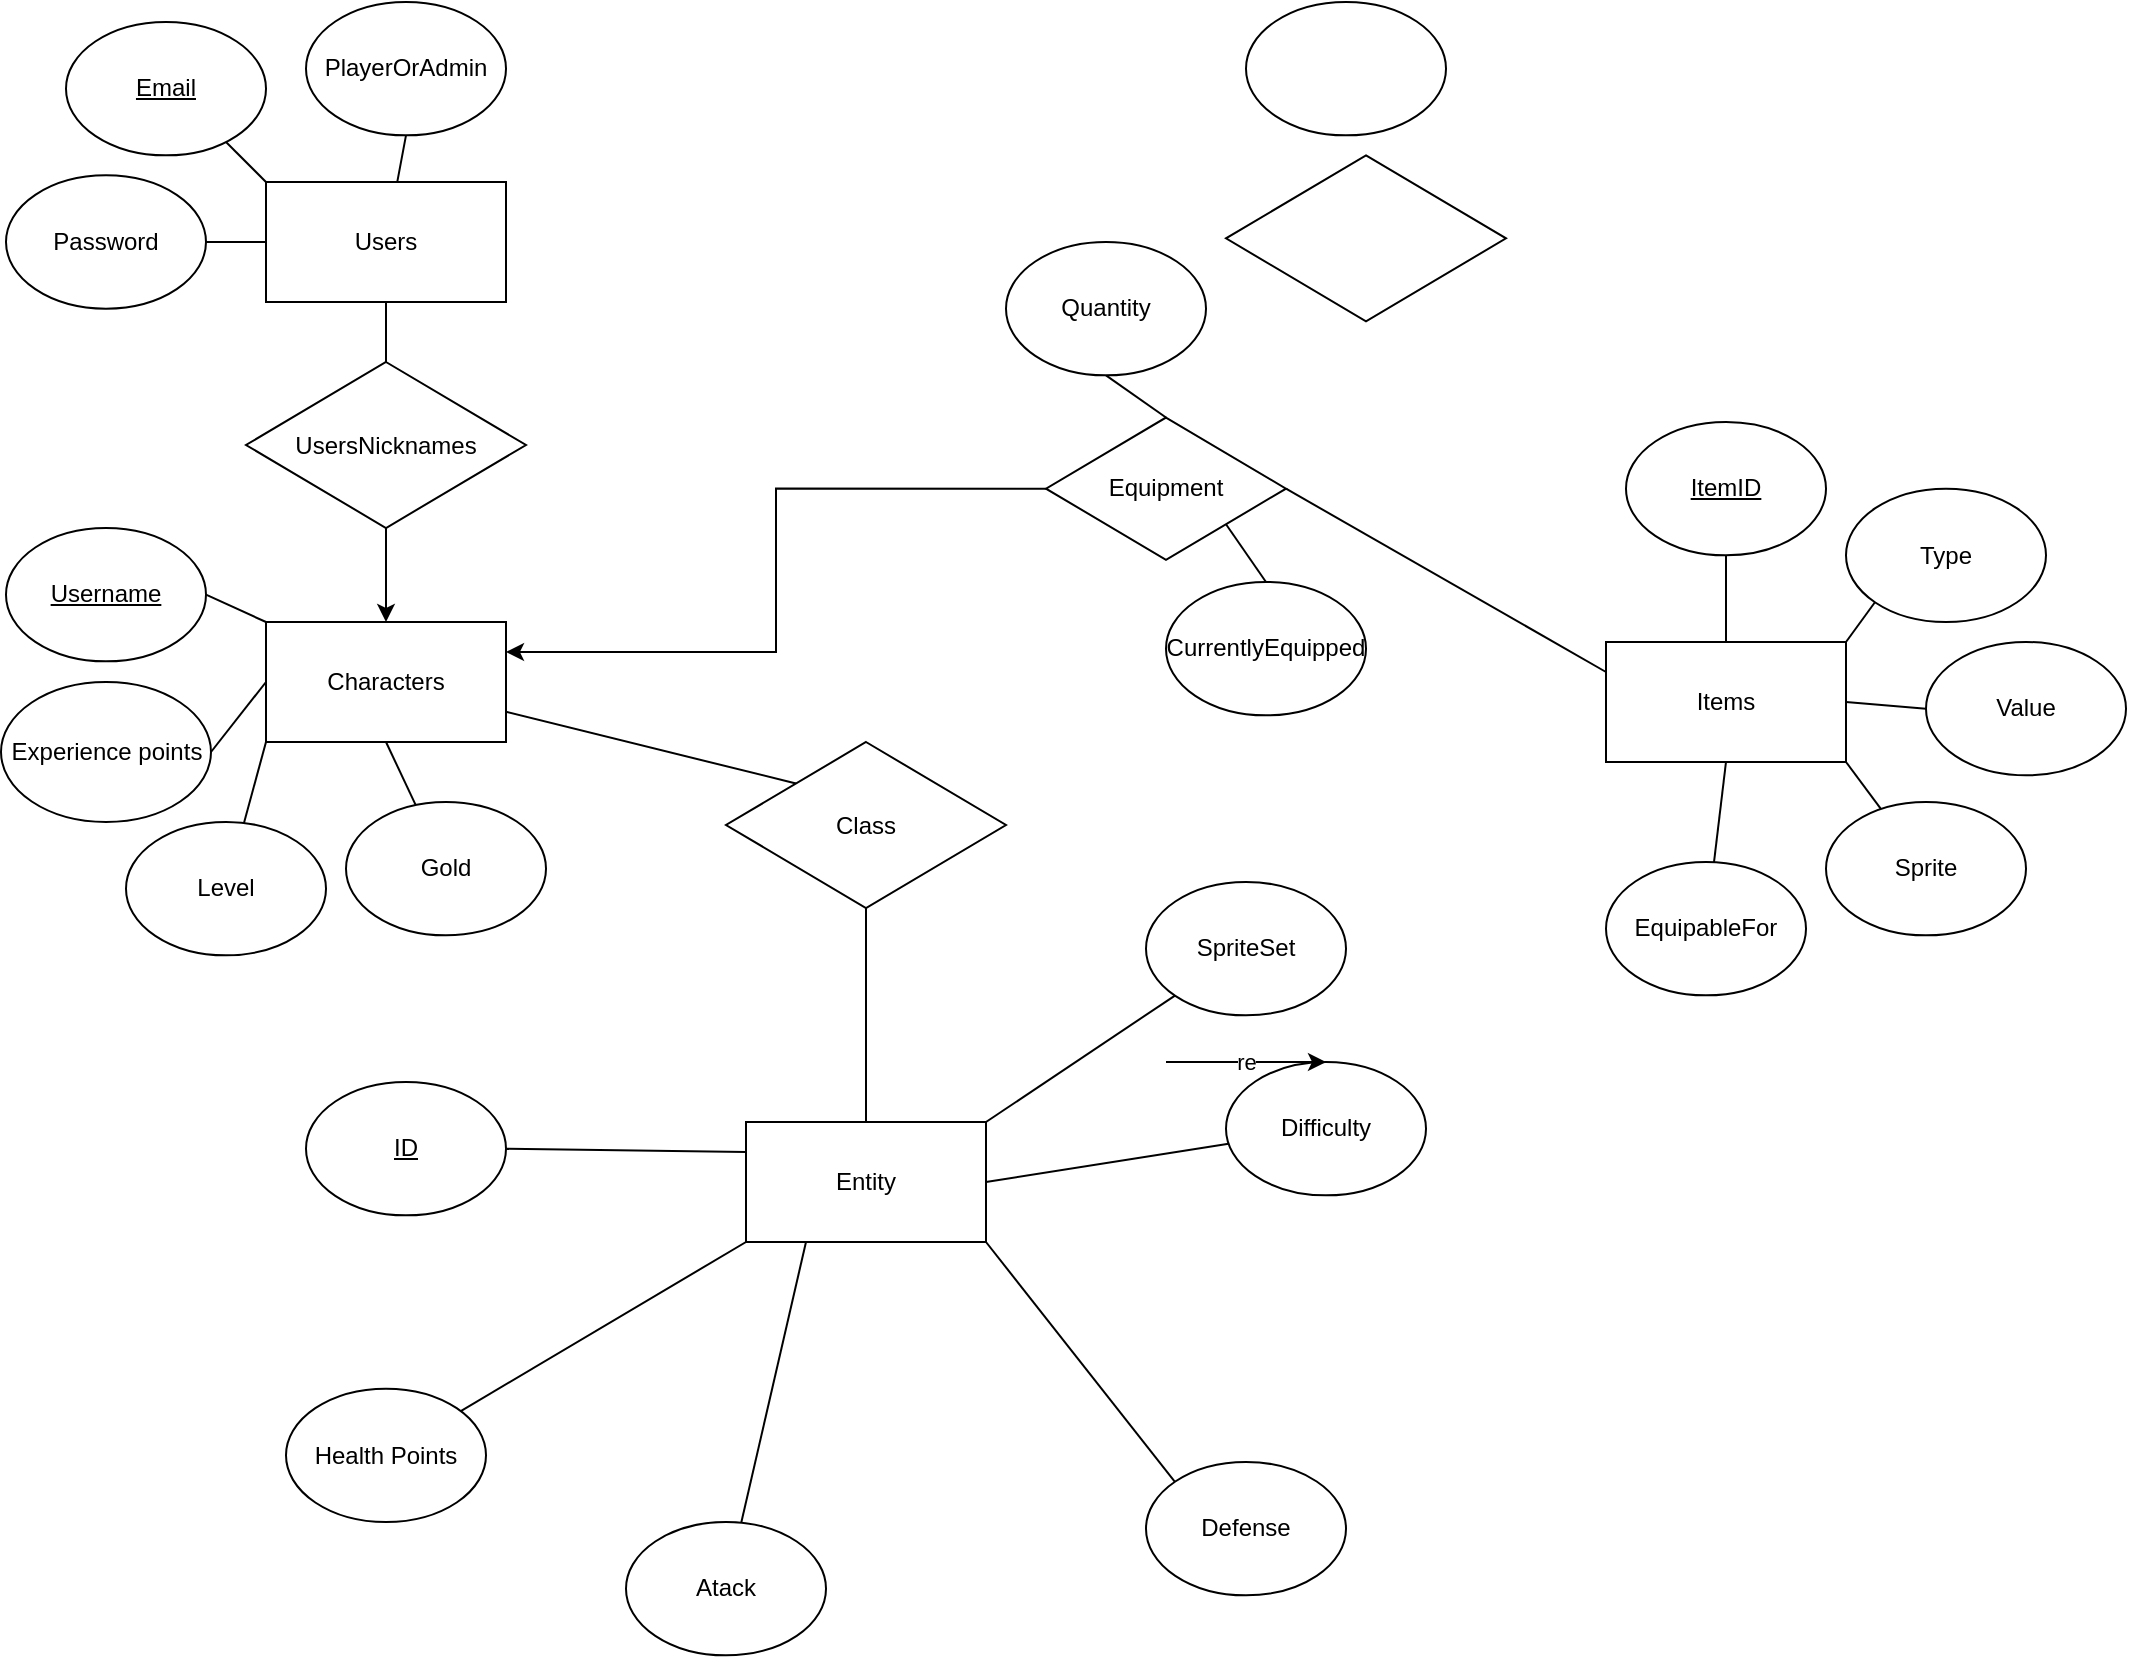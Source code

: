 <mxfile version="24.5.2" type="device">
  <diagram name="Strona-1" id="scvJG1-VzAbe6n1vqrty">
    <mxGraphModel dx="1232" dy="1097" grid="1" gridSize="10" guides="1" tooltips="1" connect="1" arrows="1" fold="1" page="1" pageScale="1" pageWidth="827" pageHeight="1169" math="0" shadow="0">
      <root>
        <mxCell id="0" />
        <mxCell id="1" parent="0" />
        <mxCell id="g5439qCMq44ansru3MDE-8" style="edgeStyle=orthogonalEdgeStyle;rounded=0;orthogonalLoop=1;jettySize=auto;html=1;entryX=0.5;entryY=0;entryDx=0;entryDy=0;endArrow=none;endFill=0;" parent="1" source="g5439qCMq44ansru3MDE-1" target="g5439qCMq44ansru3MDE-7" edge="1">
          <mxGeometry relative="1" as="geometry" />
        </mxCell>
        <mxCell id="g5439qCMq44ansru3MDE-15" style="rounded=0;orthogonalLoop=1;jettySize=auto;html=1;entryX=0.5;entryY=1;entryDx=0;entryDy=0;endArrow=none;endFill=0;" parent="1" source="g5439qCMq44ansru3MDE-1" target="g5439qCMq44ansru3MDE-5" edge="1">
          <mxGeometry relative="1" as="geometry" />
        </mxCell>
        <mxCell id="g5439qCMq44ansru3MDE-17" style="rounded=0;orthogonalLoop=1;jettySize=auto;html=1;entryX=1;entryY=0.5;entryDx=0;entryDy=0;endArrow=none;endFill=0;" parent="1" source="g5439qCMq44ansru3MDE-1" target="g5439qCMq44ansru3MDE-4" edge="1">
          <mxGeometry relative="1" as="geometry" />
        </mxCell>
        <mxCell id="g5439qCMq44ansru3MDE-1" value="Users" style="rounded=0;whiteSpace=wrap;html=1;" parent="1" vertex="1">
          <mxGeometry x="180" y="120" width="120" height="60" as="geometry" />
        </mxCell>
        <mxCell id="g5439qCMq44ansru3MDE-2" value="Atack" style="ellipse;whiteSpace=wrap;html=1;" parent="1" vertex="1">
          <mxGeometry x="360" y="790" width="100" height="66.67" as="geometry" />
        </mxCell>
        <mxCell id="g5439qCMq44ansru3MDE-3" value="&lt;u&gt;Email&lt;/u&gt;" style="ellipse;whiteSpace=wrap;html=1;" parent="1" vertex="1">
          <mxGeometry x="80" y="40" width="100" height="66.67" as="geometry" />
        </mxCell>
        <mxCell id="g5439qCMq44ansru3MDE-4" value="Password" style="ellipse;whiteSpace=wrap;html=1;" parent="1" vertex="1">
          <mxGeometry x="50" y="116.66" width="100" height="66.67" as="geometry" />
        </mxCell>
        <mxCell id="g5439qCMq44ansru3MDE-5" value="PlayerOrAdmin" style="ellipse;whiteSpace=wrap;html=1;" parent="1" vertex="1">
          <mxGeometry x="200" y="30" width="100" height="66.67" as="geometry" />
        </mxCell>
        <mxCell id="g5439qCMq44ansru3MDE-6" value="" style="rhombus;whiteSpace=wrap;html=1;" parent="1" vertex="1">
          <mxGeometry x="660" y="106.67" width="140" height="83" as="geometry" />
        </mxCell>
        <mxCell id="g5439qCMq44ansru3MDE-18" style="edgeStyle=orthogonalEdgeStyle;rounded=0;orthogonalLoop=1;jettySize=auto;html=1;exitX=0.5;exitY=1;exitDx=0;exitDy=0;" parent="1" source="g5439qCMq44ansru3MDE-7" target="g5439qCMq44ansru3MDE-9" edge="1">
          <mxGeometry relative="1" as="geometry" />
        </mxCell>
        <mxCell id="g5439qCMq44ansru3MDE-7" value="UsersNicknames" style="rhombus;whiteSpace=wrap;html=1;" parent="1" vertex="1">
          <mxGeometry x="170" y="210" width="140" height="83" as="geometry" />
        </mxCell>
        <mxCell id="g5439qCMq44ansru3MDE-19" style="rounded=0;orthogonalLoop=1;jettySize=auto;html=1;entryX=0;entryY=0;entryDx=0;entryDy=0;endArrow=none;endFill=0;" parent="1" source="g5439qCMq44ansru3MDE-9" target="g5439qCMq44ansru3MDE-14" edge="1">
          <mxGeometry relative="1" as="geometry" />
        </mxCell>
        <mxCell id="g5439qCMq44ansru3MDE-20" style="rounded=0;orthogonalLoop=1;jettySize=auto;html=1;exitX=0;exitY=0;exitDx=0;exitDy=0;entryX=1;entryY=0.5;entryDx=0;entryDy=0;endArrow=none;endFill=0;" parent="1" source="g5439qCMq44ansru3MDE-9" target="g5439qCMq44ansru3MDE-10" edge="1">
          <mxGeometry relative="1" as="geometry" />
        </mxCell>
        <mxCell id="g5439qCMq44ansru3MDE-21" style="rounded=0;orthogonalLoop=1;jettySize=auto;html=1;exitX=0;exitY=0.5;exitDx=0;exitDy=0;entryX=1;entryY=0.5;entryDx=0;entryDy=0;endArrow=none;endFill=0;" parent="1" source="g5439qCMq44ansru3MDE-9" target="g5439qCMq44ansru3MDE-11" edge="1">
          <mxGeometry relative="1" as="geometry" />
        </mxCell>
        <mxCell id="g5439qCMq44ansru3MDE-22" style="rounded=0;orthogonalLoop=1;jettySize=auto;html=1;exitX=0;exitY=1;exitDx=0;exitDy=0;endArrow=none;endFill=0;" parent="1" source="g5439qCMq44ansru3MDE-9" target="g5439qCMq44ansru3MDE-12" edge="1">
          <mxGeometry relative="1" as="geometry" />
        </mxCell>
        <mxCell id="g5439qCMq44ansru3MDE-23" style="rounded=0;orthogonalLoop=1;jettySize=auto;html=1;exitX=0.5;exitY=1;exitDx=0;exitDy=0;endArrow=none;endFill=0;" parent="1" source="g5439qCMq44ansru3MDE-9" target="g5439qCMq44ansru3MDE-13" edge="1">
          <mxGeometry relative="1" as="geometry" />
        </mxCell>
        <mxCell id="g5439qCMq44ansru3MDE-9" value="Characters" style="rounded=0;whiteSpace=wrap;html=1;" parent="1" vertex="1">
          <mxGeometry x="180" y="340" width="120" height="60" as="geometry" />
        </mxCell>
        <mxCell id="g5439qCMq44ansru3MDE-10" value="&lt;u&gt;Username&lt;/u&gt;" style="ellipse;whiteSpace=wrap;html=1;" parent="1" vertex="1">
          <mxGeometry x="50" y="293" width="100" height="66.67" as="geometry" />
        </mxCell>
        <mxCell id="g5439qCMq44ansru3MDE-11" value="Experience points" style="ellipse;whiteSpace=wrap;html=1;" parent="1" vertex="1">
          <mxGeometry x="47.5" y="370" width="105" height="70" as="geometry" />
        </mxCell>
        <mxCell id="g5439qCMq44ansru3MDE-12" value="Level" style="ellipse;whiteSpace=wrap;html=1;" parent="1" vertex="1">
          <mxGeometry x="110" y="440" width="100" height="66.67" as="geometry" />
        </mxCell>
        <mxCell id="g5439qCMq44ansru3MDE-13" value="Gold" style="ellipse;whiteSpace=wrap;html=1;" parent="1" vertex="1">
          <mxGeometry x="220" y="430" width="100" height="66.67" as="geometry" />
        </mxCell>
        <mxCell id="g5439qCMq44ansru3MDE-25" style="rounded=0;orthogonalLoop=1;jettySize=auto;html=1;exitX=0.5;exitY=1;exitDx=0;exitDy=0;endArrow=none;endFill=0;" parent="1" source="g5439qCMq44ansru3MDE-14" target="g5439qCMq44ansru3MDE-24" edge="1">
          <mxGeometry relative="1" as="geometry" />
        </mxCell>
        <mxCell id="g5439qCMq44ansru3MDE-14" value="Class" style="rhombus;whiteSpace=wrap;html=1;" parent="1" vertex="1">
          <mxGeometry x="410" y="400" width="140" height="83" as="geometry" />
        </mxCell>
        <mxCell id="g5439qCMq44ansru3MDE-16" style="rounded=0;orthogonalLoop=1;jettySize=auto;html=1;exitX=0;exitY=0;exitDx=0;exitDy=0;entryX=0.8;entryY=0.9;entryDx=0;entryDy=0;entryPerimeter=0;endArrow=none;endFill=0;" parent="1" source="g5439qCMq44ansru3MDE-1" target="g5439qCMq44ansru3MDE-3" edge="1">
          <mxGeometry relative="1" as="geometry" />
        </mxCell>
        <mxCell id="g5439qCMq44ansru3MDE-27" style="rounded=0;orthogonalLoop=1;jettySize=auto;html=1;exitX=0;exitY=0.25;exitDx=0;exitDy=0;entryX=1;entryY=0.5;entryDx=0;entryDy=0;endArrow=none;endFill=0;" parent="1" source="g5439qCMq44ansru3MDE-24" target="g5439qCMq44ansru3MDE-26" edge="1">
          <mxGeometry relative="1" as="geometry" />
        </mxCell>
        <mxCell id="g5439qCMq44ansru3MDE-34" style="rounded=0;orthogonalLoop=1;jettySize=auto;html=1;exitX=0;exitY=1;exitDx=0;exitDy=0;endArrow=none;endFill=0;" parent="1" source="g5439qCMq44ansru3MDE-24" target="g5439qCMq44ansru3MDE-28" edge="1">
          <mxGeometry relative="1" as="geometry" />
        </mxCell>
        <mxCell id="g5439qCMq44ansru3MDE-35" style="rounded=0;orthogonalLoop=1;jettySize=auto;html=1;exitX=0.25;exitY=1;exitDx=0;exitDy=0;endArrow=none;endFill=0;" parent="1" source="g5439qCMq44ansru3MDE-24" target="g5439qCMq44ansru3MDE-2" edge="1">
          <mxGeometry relative="1" as="geometry" />
        </mxCell>
        <mxCell id="g5439qCMq44ansru3MDE-36" style="rounded=0;orthogonalLoop=1;jettySize=auto;html=1;exitX=1;exitY=0;exitDx=0;exitDy=0;entryX=0;entryY=1;entryDx=0;entryDy=0;endArrow=none;endFill=0;" parent="1" source="g5439qCMq44ansru3MDE-24" target="g5439qCMq44ansru3MDE-30" edge="1">
          <mxGeometry relative="1" as="geometry" />
        </mxCell>
        <mxCell id="g5439qCMq44ansru3MDE-37" style="rounded=0;orthogonalLoop=1;jettySize=auto;html=1;exitX=1;exitY=0.5;exitDx=0;exitDy=0;endArrow=none;endFill=0;" parent="1" source="g5439qCMq44ansru3MDE-24" target="g5439qCMq44ansru3MDE-33" edge="1">
          <mxGeometry relative="1" as="geometry" />
        </mxCell>
        <mxCell id="g5439qCMq44ansru3MDE-38" style="rounded=0;orthogonalLoop=1;jettySize=auto;html=1;exitX=1;exitY=1;exitDx=0;exitDy=0;entryX=0;entryY=0;entryDx=0;entryDy=0;endArrow=none;endFill=0;" parent="1" source="g5439qCMq44ansru3MDE-24" target="g5439qCMq44ansru3MDE-32" edge="1">
          <mxGeometry relative="1" as="geometry" />
        </mxCell>
        <mxCell id="g5439qCMq44ansru3MDE-24" value="Entity" style="rounded=0;whiteSpace=wrap;html=1;" parent="1" vertex="1">
          <mxGeometry x="420" y="590" width="120" height="60" as="geometry" />
        </mxCell>
        <mxCell id="g5439qCMq44ansru3MDE-26" value="ID" style="ellipse;whiteSpace=wrap;html=1;fontStyle=4" parent="1" vertex="1">
          <mxGeometry x="200" y="570" width="100" height="66.67" as="geometry" />
        </mxCell>
        <mxCell id="g5439qCMq44ansru3MDE-28" value="Health Points" style="ellipse;whiteSpace=wrap;html=1;" parent="1" vertex="1">
          <mxGeometry x="190" y="723.33" width="100" height="66.67" as="geometry" />
        </mxCell>
        <mxCell id="g5439qCMq44ansru3MDE-29" value="" style="ellipse;whiteSpace=wrap;html=1;" parent="1" vertex="1">
          <mxGeometry x="670" y="30.0" width="100" height="66.67" as="geometry" />
        </mxCell>
        <mxCell id="g5439qCMq44ansru3MDE-30" value="SpriteSet" style="ellipse;whiteSpace=wrap;html=1;" parent="1" vertex="1">
          <mxGeometry x="620" y="470.0" width="100" height="66.67" as="geometry" />
        </mxCell>
        <mxCell id="g5439qCMq44ansru3MDE-32" value="Defense" style="ellipse;whiteSpace=wrap;html=1;" parent="1" vertex="1">
          <mxGeometry x="620" y="760" width="100" height="66.67" as="geometry" />
        </mxCell>
        <mxCell id="g5439qCMq44ansru3MDE-33" value="Difficulty" style="ellipse;whiteSpace=wrap;html=1;" parent="1" vertex="1">
          <mxGeometry x="660" y="560" width="100" height="66.67" as="geometry" />
        </mxCell>
        <mxCell id="g5439qCMq44ansru3MDE-48" style="rounded=0;orthogonalLoop=1;jettySize=auto;html=1;exitX=0.5;exitY=0;exitDx=0;exitDy=0;entryX=0.5;entryY=1;entryDx=0;entryDy=0;endArrow=none;endFill=0;" parent="1" source="g5439qCMq44ansru3MDE-39" target="g5439qCMq44ansru3MDE-40" edge="1">
          <mxGeometry relative="1" as="geometry" />
        </mxCell>
        <mxCell id="g5439qCMq44ansru3MDE-49" style="rounded=0;orthogonalLoop=1;jettySize=auto;html=1;exitX=1;exitY=0;exitDx=0;exitDy=0;entryX=0;entryY=1;entryDx=0;entryDy=0;endArrow=none;endFill=0;" parent="1" source="g5439qCMq44ansru3MDE-39" target="g5439qCMq44ansru3MDE-42" edge="1">
          <mxGeometry relative="1" as="geometry" />
        </mxCell>
        <mxCell id="g5439qCMq44ansru3MDE-50" style="rounded=0;orthogonalLoop=1;jettySize=auto;html=1;exitX=1;exitY=0.5;exitDx=0;exitDy=0;entryX=0;entryY=0.5;entryDx=0;entryDy=0;endArrow=none;endFill=0;" parent="1" source="g5439qCMq44ansru3MDE-39" target="g5439qCMq44ansru3MDE-45" edge="1">
          <mxGeometry relative="1" as="geometry" />
        </mxCell>
        <mxCell id="g5439qCMq44ansru3MDE-52" style="rounded=0;orthogonalLoop=1;jettySize=auto;html=1;exitX=0.5;exitY=1;exitDx=0;exitDy=0;endArrow=none;endFill=0;" parent="1" source="g5439qCMq44ansru3MDE-39" target="g5439qCMq44ansru3MDE-47" edge="1">
          <mxGeometry relative="1" as="geometry" />
        </mxCell>
        <mxCell id="g5439qCMq44ansru3MDE-60" style="rounded=0;orthogonalLoop=1;jettySize=auto;html=1;exitX=0;exitY=0.25;exitDx=0;exitDy=0;entryX=1;entryY=0.5;entryDx=0;entryDy=0;endArrow=none;endFill=0;" parent="1" source="g5439qCMq44ansru3MDE-39" target="g5439qCMq44ansru3MDE-53" edge="1">
          <mxGeometry relative="1" as="geometry" />
        </mxCell>
        <mxCell id="g5439qCMq44ansru3MDE-39" value="Items" style="rounded=0;whiteSpace=wrap;html=1;" parent="1" vertex="1">
          <mxGeometry x="850" y="350" width="120" height="60" as="geometry" />
        </mxCell>
        <mxCell id="g5439qCMq44ansru3MDE-40" value="&lt;u&gt;ItemID&lt;/u&gt;" style="ellipse;whiteSpace=wrap;html=1;" parent="1" vertex="1">
          <mxGeometry x="860" y="240.0" width="100" height="66.67" as="geometry" />
        </mxCell>
        <mxCell id="g5439qCMq44ansru3MDE-42" value="Type" style="ellipse;whiteSpace=wrap;html=1;" parent="1" vertex="1">
          <mxGeometry x="970" y="273.33" width="100" height="66.67" as="geometry" />
        </mxCell>
        <mxCell id="g5439qCMq44ansru3MDE-45" value="Value" style="ellipse;whiteSpace=wrap;html=1;" parent="1" vertex="1">
          <mxGeometry x="1010" y="350" width="100" height="66.67" as="geometry" />
        </mxCell>
        <mxCell id="g5439qCMq44ansru3MDE-46" value="Sprite" style="ellipse;whiteSpace=wrap;html=1;" parent="1" vertex="1">
          <mxGeometry x="960" y="430" width="100" height="66.67" as="geometry" />
        </mxCell>
        <mxCell id="g5439qCMq44ansru3MDE-47" value="EquipableFor" style="ellipse;whiteSpace=wrap;html=1;" parent="1" vertex="1">
          <mxGeometry x="850" y="460" width="100" height="66.67" as="geometry" />
        </mxCell>
        <mxCell id="g5439qCMq44ansru3MDE-51" style="rounded=0;orthogonalLoop=1;jettySize=auto;html=1;exitX=1;exitY=1;exitDx=0;exitDy=0;endArrow=none;endFill=0;" parent="1" source="g5439qCMq44ansru3MDE-39" target="g5439qCMq44ansru3MDE-46" edge="1">
          <mxGeometry relative="1" as="geometry" />
        </mxCell>
        <mxCell id="g5439qCMq44ansru3MDE-57" style="rounded=0;orthogonalLoop=1;jettySize=auto;html=1;exitX=0.5;exitY=0;exitDx=0;exitDy=0;entryX=0.5;entryY=1;entryDx=0;entryDy=0;endArrow=none;endFill=0;" parent="1" source="g5439qCMq44ansru3MDE-53" target="g5439qCMq44ansru3MDE-54" edge="1">
          <mxGeometry relative="1" as="geometry" />
        </mxCell>
        <mxCell id="g5439qCMq44ansru3MDE-58" style="rounded=0;orthogonalLoop=1;jettySize=auto;html=1;exitX=1;exitY=1;exitDx=0;exitDy=0;entryX=0.5;entryY=0;entryDx=0;entryDy=0;endArrow=none;endFill=0;" parent="1" source="g5439qCMq44ansru3MDE-53" target="g5439qCMq44ansru3MDE-56" edge="1">
          <mxGeometry relative="1" as="geometry" />
        </mxCell>
        <mxCell id="87St1FzbN4UTfdGuos2U-1" style="edgeStyle=orthogonalEdgeStyle;rounded=0;orthogonalLoop=1;jettySize=auto;html=1;exitX=0;exitY=0.5;exitDx=0;exitDy=0;entryX=1;entryY=0.25;entryDx=0;entryDy=0;" parent="1" source="g5439qCMq44ansru3MDE-53" target="g5439qCMq44ansru3MDE-9" edge="1">
          <mxGeometry relative="1" as="geometry" />
        </mxCell>
        <mxCell id="g5439qCMq44ansru3MDE-53" value="Equipment" style="rhombus;whiteSpace=wrap;html=1;" parent="1" vertex="1">
          <mxGeometry x="570" y="237.76" width="120" height="71.14" as="geometry" />
        </mxCell>
        <mxCell id="g5439qCMq44ansru3MDE-54" value="Quantity" style="ellipse;whiteSpace=wrap;html=1;" parent="1" vertex="1">
          <mxGeometry x="550" y="150.0" width="100" height="66.67" as="geometry" />
        </mxCell>
        <mxCell id="g5439qCMq44ansru3MDE-56" value="CurrentlyEquipped" style="ellipse;whiteSpace=wrap;html=1;" parent="1" vertex="1">
          <mxGeometry x="630" y="320" width="100" height="66.67" as="geometry" />
        </mxCell>
        <mxCell id="J1CLA5CfsXwN24BiiYMJ-1" value="re" style="edgeStyle=none;orthogonalLoop=1;jettySize=auto;html=1;rounded=0;" edge="1" parent="1">
          <mxGeometry width="80" relative="1" as="geometry">
            <mxPoint x="630" y="560" as="sourcePoint" />
            <mxPoint x="710" y="560" as="targetPoint" />
            <Array as="points" />
          </mxGeometry>
        </mxCell>
      </root>
    </mxGraphModel>
  </diagram>
</mxfile>
